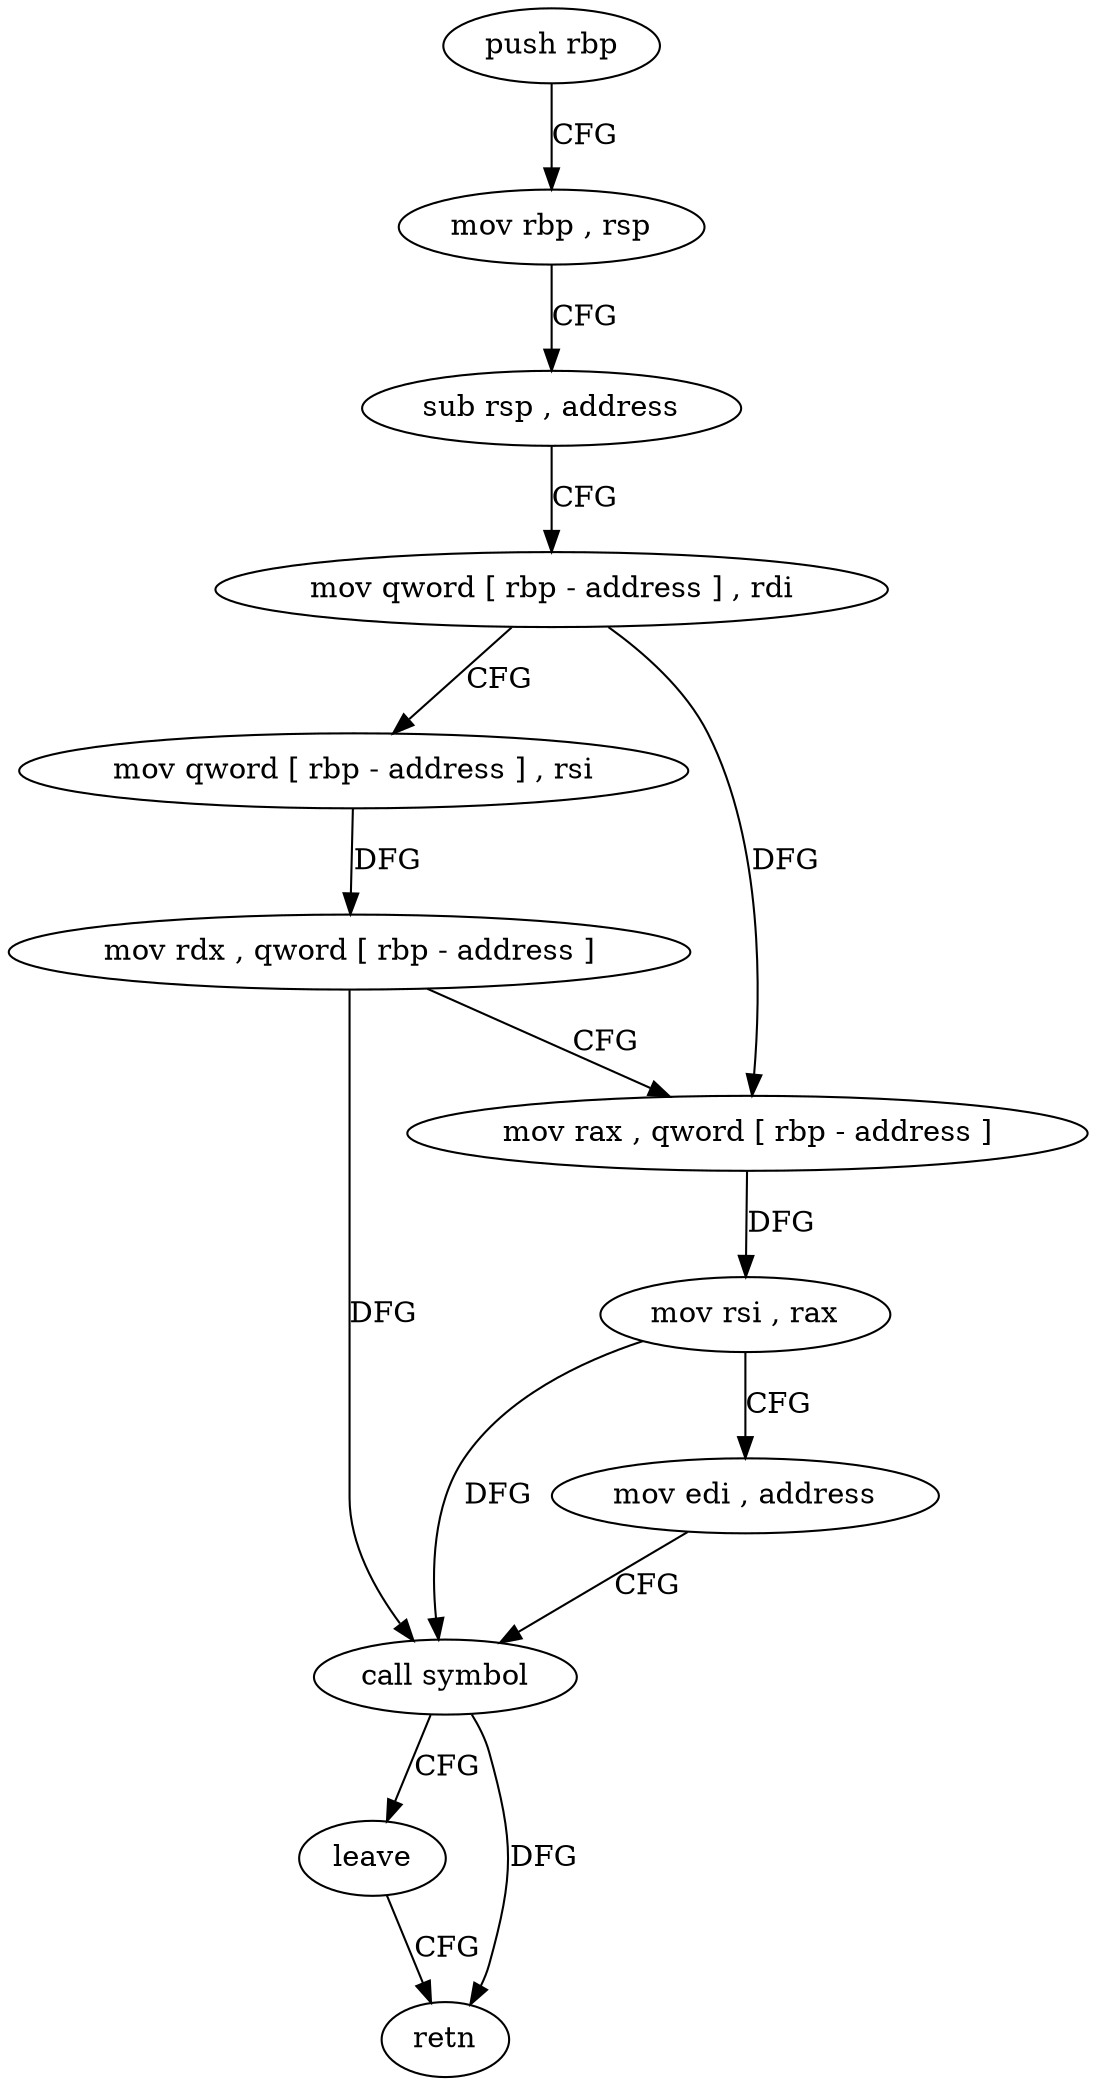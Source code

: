 digraph "func" {
"4364953" [label = "push rbp" ]
"4364954" [label = "mov rbp , rsp" ]
"4364957" [label = "sub rsp , address" ]
"4364961" [label = "mov qword [ rbp - address ] , rdi" ]
"4364965" [label = "mov qword [ rbp - address ] , rsi" ]
"4364969" [label = "mov rdx , qword [ rbp - address ]" ]
"4364973" [label = "mov rax , qword [ rbp - address ]" ]
"4364977" [label = "mov rsi , rax" ]
"4364980" [label = "mov edi , address" ]
"4364985" [label = "call symbol" ]
"4364990" [label = "leave" ]
"4364991" [label = "retn" ]
"4364953" -> "4364954" [ label = "CFG" ]
"4364954" -> "4364957" [ label = "CFG" ]
"4364957" -> "4364961" [ label = "CFG" ]
"4364961" -> "4364965" [ label = "CFG" ]
"4364961" -> "4364973" [ label = "DFG" ]
"4364965" -> "4364969" [ label = "DFG" ]
"4364969" -> "4364973" [ label = "CFG" ]
"4364969" -> "4364985" [ label = "DFG" ]
"4364973" -> "4364977" [ label = "DFG" ]
"4364977" -> "4364980" [ label = "CFG" ]
"4364977" -> "4364985" [ label = "DFG" ]
"4364980" -> "4364985" [ label = "CFG" ]
"4364985" -> "4364990" [ label = "CFG" ]
"4364985" -> "4364991" [ label = "DFG" ]
"4364990" -> "4364991" [ label = "CFG" ]
}
